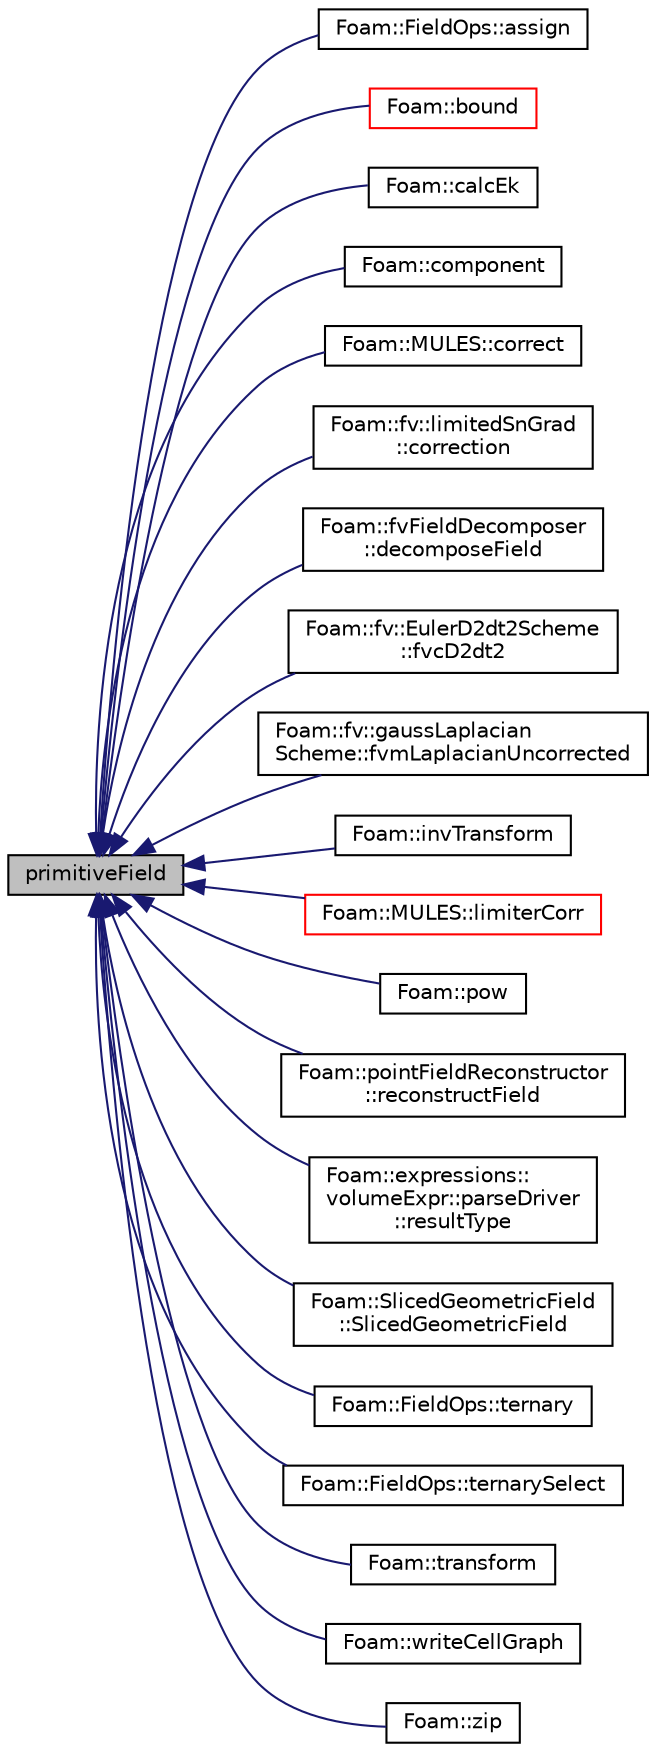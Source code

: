 digraph "primitiveField"
{
  bgcolor="transparent";
  edge [fontname="Helvetica",fontsize="10",labelfontname="Helvetica",labelfontsize="10"];
  node [fontname="Helvetica",fontsize="10",shape=record];
  rankdir="LR";
  Node1 [label="primitiveField",height=0.2,width=0.4,color="black", fillcolor="grey75", style="filled" fontcolor="black"];
  Node1 -> Node2 [dir="back",color="midnightblue",fontsize="10",style="solid",fontname="Helvetica"];
  Node2 [label="Foam::FieldOps::assign",height=0.2,width=0.4,color="black",URL="$namespaceFoam_1_1FieldOps.html#a510be76a16f74e9fc3eb6ec2c694247c",tooltip="Populate a geometric field as the result of a unary operation on an input. "];
  Node1 -> Node3 [dir="back",color="midnightblue",fontsize="10",style="solid",fontname="Helvetica"];
  Node3 [label="Foam::bound",height=0.2,width=0.4,color="red",URL="$namespaceFoam.html#a334b2a2d0ce7997d360f7a018174a077",tooltip="Bound the given scalar field if it has gone unbounded. "];
  Node1 -> Node4 [dir="back",color="midnightblue",fontsize="10",style="solid",fontname="Helvetica"];
  Node4 [label="Foam::calcEk",height=0.2,width=0.4,color="black",URL="$namespaceFoam.html#aa112c1580f5856aec5238241e9e47d60"];
  Node1 -> Node5 [dir="back",color="midnightblue",fontsize="10",style="solid",fontname="Helvetica"];
  Node5 [label="Foam::component",height=0.2,width=0.4,color="black",URL="$namespaceFoam.html#aa3aab0f995ea8c4e593e09b0d88b4fb5"];
  Node1 -> Node6 [dir="back",color="midnightblue",fontsize="10",style="solid",fontname="Helvetica"];
  Node6 [label="Foam::MULES::correct",height=0.2,width=0.4,color="black",URL="$namespaceFoam_1_1MULES.html#ae8769994118dbff17ba6f0dfa2a505dc"];
  Node1 -> Node7 [dir="back",color="midnightblue",fontsize="10",style="solid",fontname="Helvetica"];
  Node7 [label="Foam::fv::limitedSnGrad\l::correction",height=0.2,width=0.4,color="black",URL="$classFoam_1_1fv_1_1limitedSnGrad.html#a3ca8452d8b2fad7ac66e2b8864f6e6ee",tooltip="Return the explicit correction to the limitedSnGrad. "];
  Node1 -> Node8 [dir="back",color="midnightblue",fontsize="10",style="solid",fontname="Helvetica"];
  Node8 [label="Foam::fvFieldDecomposer\l::decomposeField",height=0.2,width=0.4,color="black",URL="$classFoam_1_1fvFieldDecomposer.html#a8fbd2e0eb6a5d073d0f979ba14dcf43f"];
  Node1 -> Node9 [dir="back",color="midnightblue",fontsize="10",style="solid",fontname="Helvetica"];
  Node9 [label="Foam::fv::EulerD2dt2Scheme\l::fvcD2dt2",height=0.2,width=0.4,color="black",URL="$classFoam_1_1fv_1_1EulerD2dt2Scheme.html#aaece7c74ba7952eb4972b7e707813b6b"];
  Node1 -> Node10 [dir="back",color="midnightblue",fontsize="10",style="solid",fontname="Helvetica"];
  Node10 [label="Foam::fv::gaussLaplacian\lScheme::fvmLaplacianUncorrected",height=0.2,width=0.4,color="black",URL="$classFoam_1_1fv_1_1gaussLaplacianScheme.html#ae2bfcc390fd0fe8c037f248421cbb5ec"];
  Node1 -> Node11 [dir="back",color="midnightblue",fontsize="10",style="solid",fontname="Helvetica"];
  Node11 [label="Foam::invTransform",height=0.2,width=0.4,color="black",URL="$namespaceFoam.html#abad4269db22fc418eaf487225c604bd9"];
  Node1 -> Node12 [dir="back",color="midnightblue",fontsize="10",style="solid",fontname="Helvetica"];
  Node12 [label="Foam::MULES::limiterCorr",height=0.2,width=0.4,color="red",URL="$namespaceFoam_1_1MULES.html#a2a005009d12c78892e537a225038f32a"];
  Node1 -> Node13 [dir="back",color="midnightblue",fontsize="10",style="solid",fontname="Helvetica"];
  Node13 [label="Foam::pow",height=0.2,width=0.4,color="black",URL="$namespaceFoam.html#ab9f451ed8cb783981fe99e81a2235380"];
  Node1 -> Node14 [dir="back",color="midnightblue",fontsize="10",style="solid",fontname="Helvetica"];
  Node14 [label="Foam::pointFieldReconstructor\l::reconstructField",height=0.2,width=0.4,color="black",URL="$classFoam_1_1pointFieldReconstructor.html#a3e2b40e9c2972d2d28385935a616502b"];
  Node1 -> Node15 [dir="back",color="midnightblue",fontsize="10",style="solid",fontname="Helvetica"];
  Node15 [label="Foam::expressions::\lvolumeExpr::parseDriver\l::resultType",height=0.2,width=0.4,color="black",URL="$classFoam_1_1expressions_1_1volumeExpr_1_1parseDriver.html#a800cc4d149d3aecaa1305ed45713f54b",tooltip="The result type-name. "];
  Node1 -> Node16 [dir="back",color="midnightblue",fontsize="10",style="solid",fontname="Helvetica"];
  Node16 [label="Foam::SlicedGeometricField\l::SlicedGeometricField",height=0.2,width=0.4,color="black",URL="$classFoam_1_1SlicedGeometricField.html#afd2364ad40231a4a4a558a21144bf51a",tooltip="Construct from GeometricField. Reuses full internal and. "];
  Node1 -> Node17 [dir="back",color="midnightblue",fontsize="10",style="solid",fontname="Helvetica"];
  Node17 [label="Foam::FieldOps::ternary",height=0.2,width=0.4,color="black",URL="$namespaceFoam_1_1FieldOps.html#a0e37131e5d4373896ae4f3e69643534d",tooltip="Emulate a ternary operation, selecting values from a or b depending on the binary predicate..."];
  Node1 -> Node18 [dir="back",color="midnightblue",fontsize="10",style="solid",fontname="Helvetica"];
  Node18 [label="Foam::FieldOps::ternarySelect",height=0.2,width=0.4,color="black",URL="$namespaceFoam_1_1FieldOps.html#a258024bb24de2a1dc9512f4ca40c766f",tooltip="Emulate a ternary operation, selecting field values from a or b depending on the conditional. "];
  Node1 -> Node19 [dir="back",color="midnightblue",fontsize="10",style="solid",fontname="Helvetica"];
  Node19 [label="Foam::transform",height=0.2,width=0.4,color="black",URL="$namespaceFoam.html#a88b4ab1cadf83bf3927659f1e7b41701"];
  Node1 -> Node20 [dir="back",color="midnightblue",fontsize="10",style="solid",fontname="Helvetica"];
  Node20 [label="Foam::writeCellGraph",height=0.2,width=0.4,color="black",URL="$namespaceFoam.html#a547c50592023b35182f707df90797abb"];
  Node1 -> Node21 [dir="back",color="midnightblue",fontsize="10",style="solid",fontname="Helvetica"];
  Node21 [label="Foam::zip",height=0.2,width=0.4,color="black",URL="$namespaceFoam.html#ae5043d002280d7ae0b68b40be8b6ba8e",tooltip="Zip together sphericalTensor field from components. "];
}
